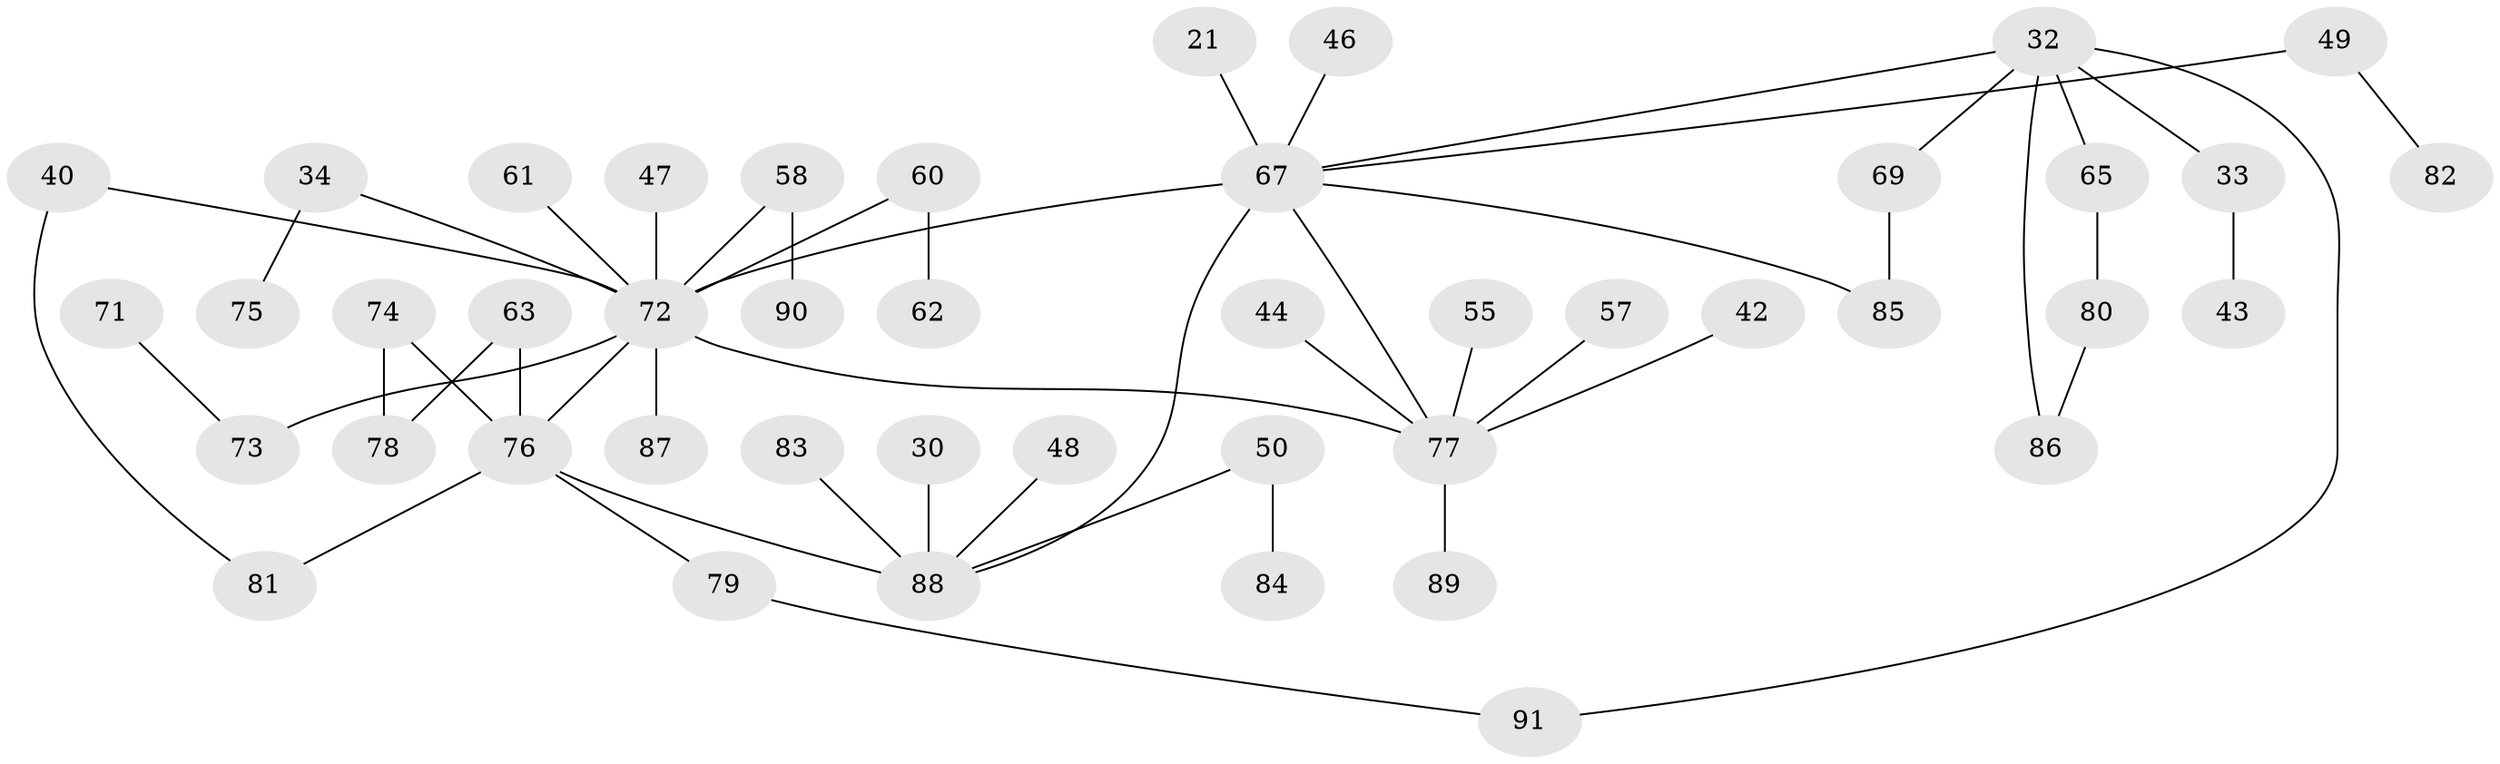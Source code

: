// original degree distribution, {5: 0.02197802197802198, 3: 0.15384615384615385, 6: 0.03296703296703297, 4: 0.10989010989010989, 2: 0.37362637362637363, 1: 0.3076923076923077}
// Generated by graph-tools (version 1.1) at 2025/41/03/09/25 04:41:21]
// undirected, 45 vertices, 51 edges
graph export_dot {
graph [start="1"]
  node [color=gray90,style=filled];
  21;
  30;
  32 [super="+27"];
  33;
  34;
  40;
  42;
  43;
  44;
  46;
  47;
  48;
  49;
  50;
  55;
  57;
  58;
  60;
  61;
  62;
  63;
  65;
  67 [super="+3+6+20+11"];
  69;
  71;
  72 [super="+24+41+53"];
  73 [super="+66+68"];
  74 [super="+59"];
  75;
  76 [super="+36+56+70"];
  77 [super="+38+52+29"];
  78;
  79;
  80;
  81;
  82;
  83;
  84;
  85;
  86;
  87;
  88 [super="+13+16+17+37"];
  89;
  90;
  91;
  21 -- 67;
  30 -- 88;
  32 -- 65;
  32 -- 91;
  32 -- 86;
  32 -- 33;
  32 -- 67;
  32 -- 69;
  33 -- 43;
  34 -- 75;
  34 -- 72;
  40 -- 81;
  40 -- 72;
  42 -- 77;
  44 -- 77;
  46 -- 67;
  47 -- 72;
  48 -- 88;
  49 -- 82;
  49 -- 67;
  50 -- 84;
  50 -- 88;
  55 -- 77;
  57 -- 77;
  58 -- 90;
  58 -- 72;
  60 -- 62;
  60 -- 72;
  61 -- 72;
  63 -- 78;
  63 -- 76;
  65 -- 80;
  67 -- 77;
  67 -- 88 [weight=2];
  67 -- 85;
  67 -- 72 [weight=2];
  69 -- 85;
  71 -- 73;
  72 -- 76;
  72 -- 73 [weight=3];
  72 -- 77;
  72 -- 87;
  74 -- 76;
  74 -- 78;
  76 -- 88 [weight=3];
  76 -- 81;
  76 -- 79;
  77 -- 89;
  79 -- 91;
  80 -- 86;
  83 -- 88;
}
